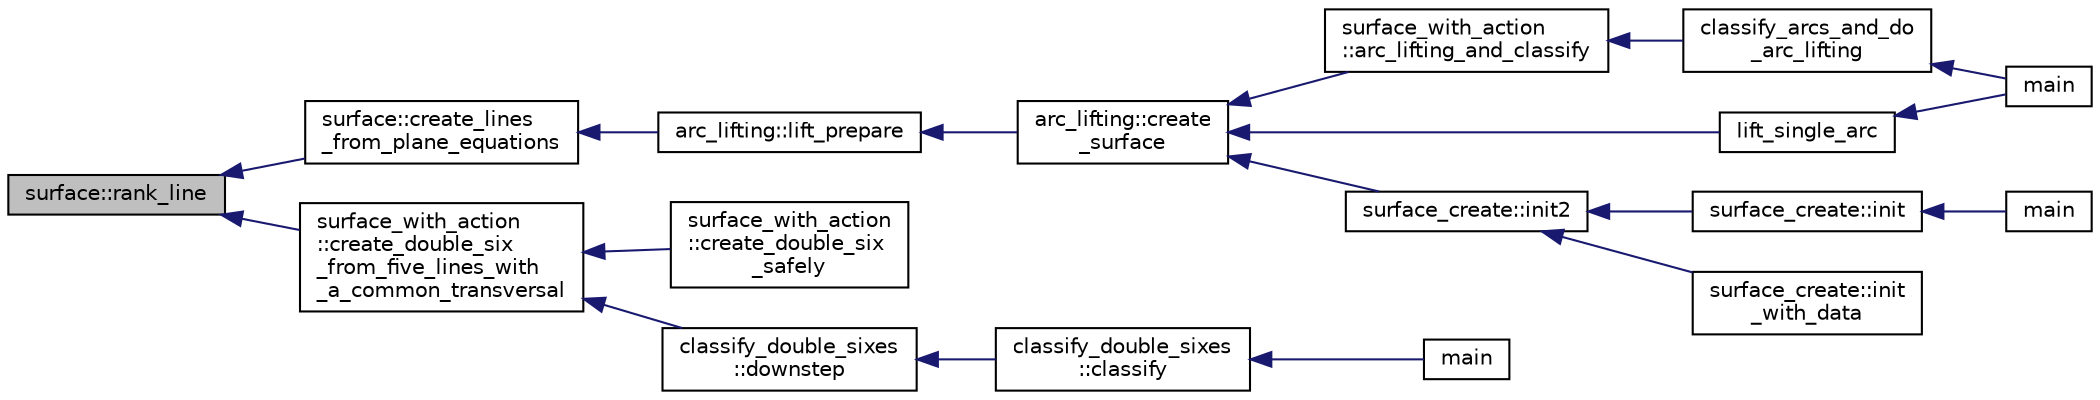 digraph "surface::rank_line"
{
  edge [fontname="Helvetica",fontsize="10",labelfontname="Helvetica",labelfontsize="10"];
  node [fontname="Helvetica",fontsize="10",shape=record];
  rankdir="LR";
  Node4935 [label="surface::rank_line",height=0.2,width=0.4,color="black", fillcolor="grey75", style="filled", fontcolor="black"];
  Node4935 -> Node4936 [dir="back",color="midnightblue",fontsize="10",style="solid",fontname="Helvetica"];
  Node4936 [label="surface::create_lines\l_from_plane_equations",height=0.2,width=0.4,color="black", fillcolor="white", style="filled",URL="$d5/d88/classsurface.html#a28da2c8268ecf7fa33c032dc818479bc"];
  Node4936 -> Node4937 [dir="back",color="midnightblue",fontsize="10",style="solid",fontname="Helvetica"];
  Node4937 [label="arc_lifting::lift_prepare",height=0.2,width=0.4,color="black", fillcolor="white", style="filled",URL="$dc/db7/classarc__lifting.html#a5faae15fa91aadc062307cafedd52286"];
  Node4937 -> Node4938 [dir="back",color="midnightblue",fontsize="10",style="solid",fontname="Helvetica"];
  Node4938 [label="arc_lifting::create\l_surface",height=0.2,width=0.4,color="black", fillcolor="white", style="filled",URL="$dc/db7/classarc__lifting.html#a2b1fd46281de9ff3fef00fc122d39b2b"];
  Node4938 -> Node4939 [dir="back",color="midnightblue",fontsize="10",style="solid",fontname="Helvetica"];
  Node4939 [label="lift_single_arc",height=0.2,width=0.4,color="black", fillcolor="white", style="filled",URL="$d6/dc3/arc__lifting__main_8_c.html#a0bdc148f70112959722a40cf9758d54b"];
  Node4939 -> Node4940 [dir="back",color="midnightblue",fontsize="10",style="solid",fontname="Helvetica"];
  Node4940 [label="main",height=0.2,width=0.4,color="black", fillcolor="white", style="filled",URL="$d6/dc3/arc__lifting__main_8_c.html#a217dbf8b442f20279ea00b898af96f52"];
  Node4938 -> Node4941 [dir="back",color="midnightblue",fontsize="10",style="solid",fontname="Helvetica"];
  Node4941 [label="surface_create::init2",height=0.2,width=0.4,color="black", fillcolor="white", style="filled",URL="$de/da4/classsurface__create.html#a0d600640f7dd62d5a6c36443effdab59"];
  Node4941 -> Node4942 [dir="back",color="midnightblue",fontsize="10",style="solid",fontname="Helvetica"];
  Node4942 [label="surface_create::init\l_with_data",height=0.2,width=0.4,color="black", fillcolor="white", style="filled",URL="$de/da4/classsurface__create.html#a9226f687139676532adb1aa971fbade2"];
  Node4941 -> Node4943 [dir="back",color="midnightblue",fontsize="10",style="solid",fontname="Helvetica"];
  Node4943 [label="surface_create::init",height=0.2,width=0.4,color="black", fillcolor="white", style="filled",URL="$de/da4/classsurface__create.html#ab0db5c12825f778e3caf8aa4da02eb06"];
  Node4943 -> Node4944 [dir="back",color="midnightblue",fontsize="10",style="solid",fontname="Helvetica"];
  Node4944 [label="main",height=0.2,width=0.4,color="black", fillcolor="white", style="filled",URL="$d2/dfa/create__surface__main_8_c.html#a217dbf8b442f20279ea00b898af96f52"];
  Node4938 -> Node4945 [dir="back",color="midnightblue",fontsize="10",style="solid",fontname="Helvetica"];
  Node4945 [label="surface_with_action\l::arc_lifting_and_classify",height=0.2,width=0.4,color="black", fillcolor="white", style="filled",URL="$d8/df9/classsurface__with__action.html#a62a3948f830c59e09ef94937650a07a4"];
  Node4945 -> Node4946 [dir="back",color="midnightblue",fontsize="10",style="solid",fontname="Helvetica"];
  Node4946 [label="classify_arcs_and_do\l_arc_lifting",height=0.2,width=0.4,color="black", fillcolor="white", style="filled",URL="$d6/dc3/arc__lifting__main_8_c.html#afdd7be16f16b8c71e9a72fe5f6a0b59c"];
  Node4946 -> Node4940 [dir="back",color="midnightblue",fontsize="10",style="solid",fontname="Helvetica"];
  Node4935 -> Node4947 [dir="back",color="midnightblue",fontsize="10",style="solid",fontname="Helvetica"];
  Node4947 [label="surface_with_action\l::create_double_six\l_from_five_lines_with\l_a_common_transversal",height=0.2,width=0.4,color="black", fillcolor="white", style="filled",URL="$d8/df9/classsurface__with__action.html#a870db90931112560e814493c70f768ab"];
  Node4947 -> Node4948 [dir="back",color="midnightblue",fontsize="10",style="solid",fontname="Helvetica"];
  Node4948 [label="classify_double_sixes\l::downstep",height=0.2,width=0.4,color="black", fillcolor="white", style="filled",URL="$dd/d23/classclassify__double__sixes.html#aed4b1460612fe2fd5b4e4611e83b2806"];
  Node4948 -> Node4949 [dir="back",color="midnightblue",fontsize="10",style="solid",fontname="Helvetica"];
  Node4949 [label="classify_double_sixes\l::classify",height=0.2,width=0.4,color="black", fillcolor="white", style="filled",URL="$dd/d23/classclassify__double__sixes.html#aa22b7c156d68376a603743c8b43a58ef"];
  Node4949 -> Node4950 [dir="back",color="midnightblue",fontsize="10",style="solid",fontname="Helvetica"];
  Node4950 [label="main",height=0.2,width=0.4,color="black", fillcolor="white", style="filled",URL="$df/df8/surface__classify_8_c.html#a217dbf8b442f20279ea00b898af96f52"];
  Node4947 -> Node4951 [dir="back",color="midnightblue",fontsize="10",style="solid",fontname="Helvetica"];
  Node4951 [label="surface_with_action\l::create_double_six\l_safely",height=0.2,width=0.4,color="black", fillcolor="white", style="filled",URL="$d8/df9/classsurface__with__action.html#a5d151dc90786f5466eb08dc1e2939170"];
}
